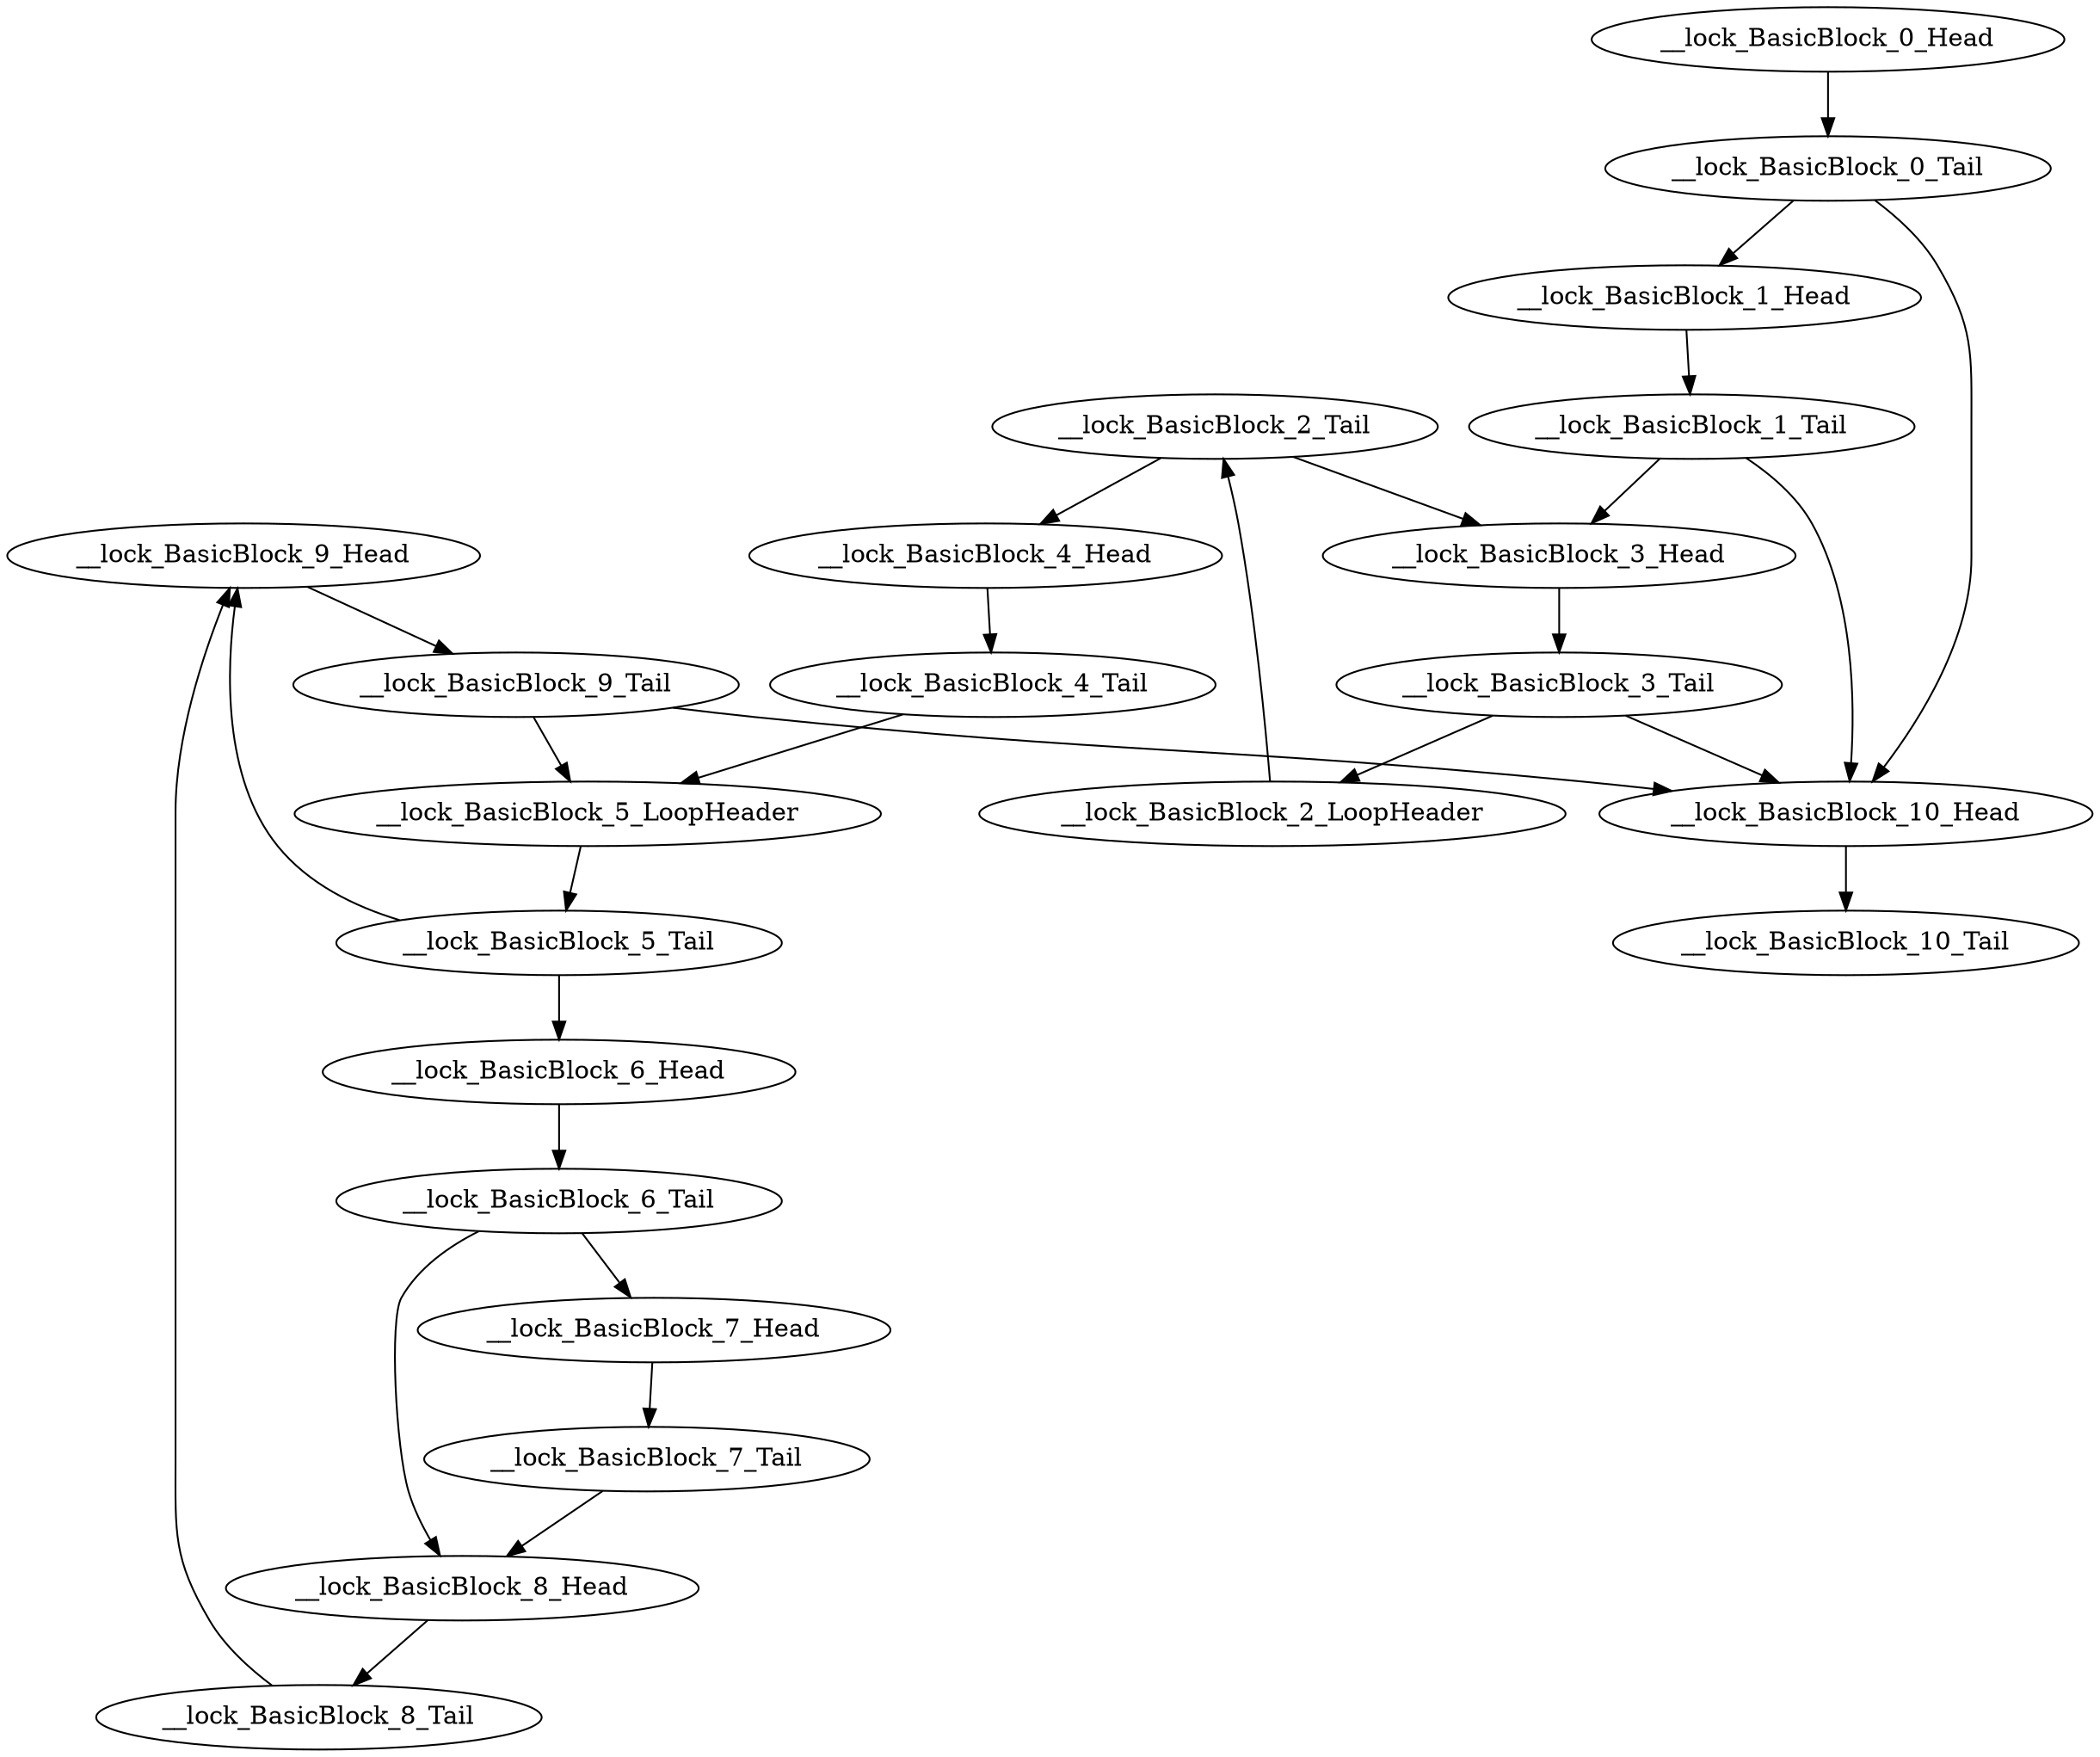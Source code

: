 digraph G {
    "__lock_BasicBlock_9_Head" -> "__lock_BasicBlock_9_Tail"
    "__lock_BasicBlock_8_Head" -> "__lock_BasicBlock_8_Tail"
    "__lock_BasicBlock_6_Tail" -> "__lock_BasicBlock_8_Head"
    "__lock_BasicBlock_6_Tail" -> "__lock_BasicBlock_7_Head"
    "__lock_BasicBlock_4_Tail" -> "__lock_BasicBlock_5_LoopHeader"
    "__lock_BasicBlock_10_Head" -> "__lock_BasicBlock_10_Tail"
    "__lock_BasicBlock_1_Tail" -> "__lock_BasicBlock_10_Head"
    "__lock_BasicBlock_1_Tail" -> "__lock_BasicBlock_3_Head"
    "__lock_BasicBlock_7_Tail" -> "__lock_BasicBlock_8_Head"
    "__lock_BasicBlock_7_Head" -> "__lock_BasicBlock_7_Tail"
    "__lock_BasicBlock_5_LoopHeader" -> "__lock_BasicBlock_5_Tail"
    "__lock_BasicBlock_6_Head" -> "__lock_BasicBlock_6_Tail"
    "__lock_BasicBlock_5_Tail" -> "__lock_BasicBlock_9_Head"
    "__lock_BasicBlock_5_Tail" -> "__lock_BasicBlock_6_Head"
    "__lock_BasicBlock_1_Head" -> "__lock_BasicBlock_1_Tail"
    "__lock_BasicBlock_2_LoopHeader" -> "__lock_BasicBlock_2_Tail"
    "__lock_BasicBlock_4_Head" -> "__lock_BasicBlock_4_Tail"
    "__lock_BasicBlock_0_Head" -> "__lock_BasicBlock_0_Tail"
    "__lock_BasicBlock_9_Tail" -> "__lock_BasicBlock_10_Head"
    "__lock_BasicBlock_9_Tail" -> "__lock_BasicBlock_5_LoopHeader"
    "__lock_BasicBlock_8_Tail" -> "__lock_BasicBlock_9_Head"
    "__lock_BasicBlock_0_Tail" -> "__lock_BasicBlock_10_Head"
    "__lock_BasicBlock_0_Tail" -> "__lock_BasicBlock_1_Head"
    "__lock_BasicBlock_2_Tail" -> "__lock_BasicBlock_4_Head"
    "__lock_BasicBlock_2_Tail" -> "__lock_BasicBlock_3_Head"
    "__lock_BasicBlock_3_Tail" -> "__lock_BasicBlock_10_Head"
    "__lock_BasicBlock_3_Tail" -> "__lock_BasicBlock_2_LoopHeader"
    "__lock_BasicBlock_3_Head" -> "__lock_BasicBlock_3_Tail"
}
